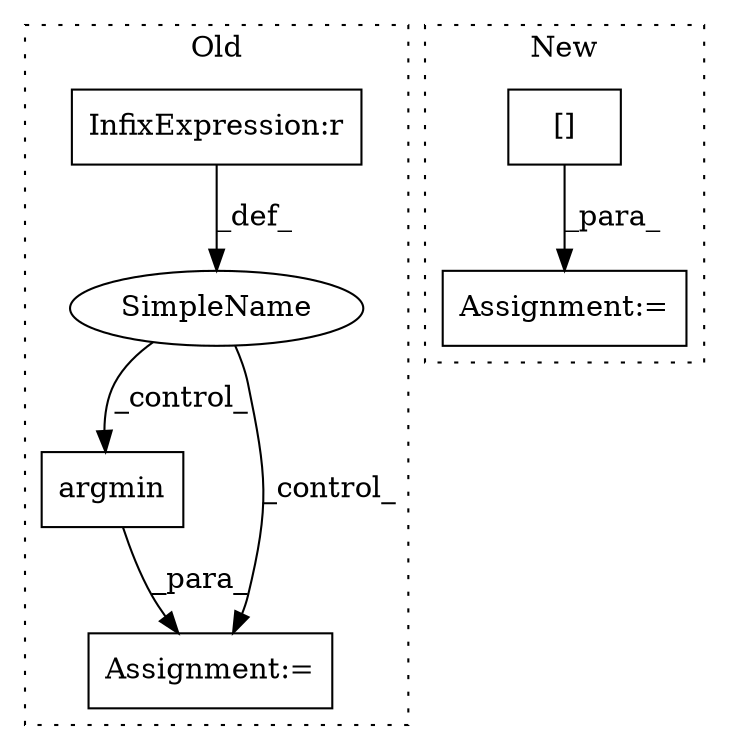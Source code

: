 digraph G {
subgraph cluster0 {
1 [label="argmin" a="32" s="1897,1913" l="7,1" shape="box"];
3 [label="Assignment:=" a="7" s="1890" l="1" shape="box"];
5 [label="SimpleName" a="42" s="" l="" shape="ellipse"];
6 [label="InfixExpression:r" a="27" s="1553" l="3" shape="box"];
label = "Old";
style="dotted";
}
subgraph cluster1 {
2 [label="[]" a="2" s="1341,1348" l="6,1" shape="box"];
4 [label="Assignment:=" a="7" s="1340" l="1" shape="box"];
label = "New";
style="dotted";
}
1 -> 3 [label="_para_"];
2 -> 4 [label="_para_"];
5 -> 1 [label="_control_"];
5 -> 3 [label="_control_"];
6 -> 5 [label="_def_"];
}